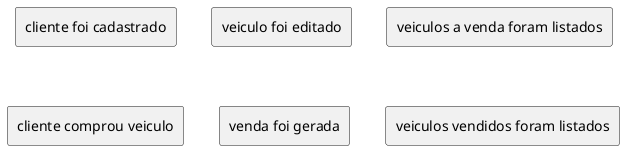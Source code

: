 @startuml

skinparam componentStyle rectangle

component "veiculo foi registrado" as vfc
component "veiculo foi editado" as vfe
component "cliente foi cadastrado" as vfc
component "veiculos a venda foram listados" as vavfl
component "cliente comprou veiculo" as vfv
component "venda foi gerada" as vfg
component "veiculos vendidos foram listados" as vvfl

@enduml